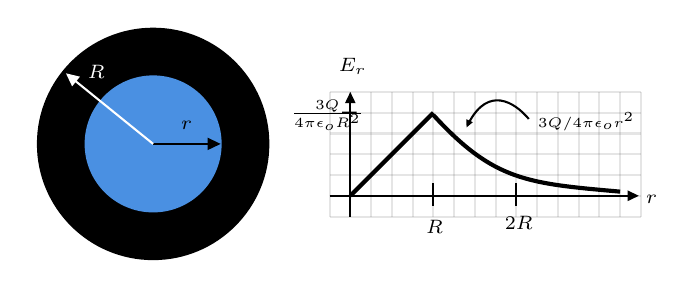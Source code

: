 

\tikzset{every picture/.style={line width=0.75pt}} %set default line width to 0.75pt        

\begin{tikzpicture}[x=0.75pt,y=0.75pt,yscale=-1,xscale=1]
%uncomment if require: \path (0,128); %set diagram left start at 0, and has height of 128

%Shape: Circle [id:dp5503107971130872] 
\draw  [fill={rgb, 255:red, 0; green, 0; blue, 0 }  ,fill opacity=1 ][line width=1.5]  (10,65) .. controls (10,34.62) and (34.62,10) .. (65,10) .. controls (95.38,10) and (120,34.62) .. (120,65) .. controls (120,95.38) and (95.38,120) .. (65,120) .. controls (34.62,120) and (10,95.38) .. (10,65) -- cycle ;
%Shape: Circle [id:dp32051685234055705] 
\draw  [color={rgb, 255:red, 74; green, 144; blue, 226 }  ,draw opacity=1 ][fill={rgb, 255:red, 74; green, 144; blue, 226 }  ,fill opacity=1 ] (32.49,65) .. controls (32.49,47.04) and (47.04,32.49) .. (65,32.49) .. controls (82.96,32.49) and (97.51,47.04) .. (97.51,65) .. controls (97.51,82.96) and (82.96,97.51) .. (65,97.51) .. controls (47.04,97.51) and (32.49,82.96) .. (32.49,65) -- cycle ;
%Straight Lines [id:da42713173651396663] 
\draw    (65,65) -- (94.51,65) ;
\draw [shift={(97.51,65)}, rotate = 180] [fill={rgb, 255:red, 0; green, 0; blue, 0 }  ][line width=0.08]  [draw opacity=0] (6.25,-3) -- (0,0) -- (6.25,3) -- cycle    ;
%Straight Lines [id:da005358605665299221] 
\draw [color={rgb, 255:red, 255; green, 255; blue, 255 }  ,draw opacity=1 ]   (65,65) -- (25.33,32.89) ;
\draw [shift={(23,31)}, rotate = 38.99] [fill={rgb, 255:red, 255; green, 255; blue, 255 }  ,fill opacity=1 ][line width=0.08]  [draw opacity=0] (6.25,-3) -- (0,0) -- (6.25,3) -- cycle    ;
%Shape: Grid [id:dp2676919135559914] 
\draw  [draw opacity=0] (150,40) -- (300,40) -- (300,100) -- (150,100) -- cycle ; \draw  [color={rgb, 255:red, 0; green, 0; blue, 0 }  ,draw opacity=0.1 ] (150,40) -- (150,100)(160,40) -- (160,100)(170,40) -- (170,100)(180,40) -- (180,100)(190,40) -- (190,100)(200,40) -- (200,100)(210,40) -- (210,100)(220,40) -- (220,100)(230,40) -- (230,100)(240,40) -- (240,100)(250,40) -- (250,100)(260,40) -- (260,100)(270,40) -- (270,100)(280,40) -- (280,100)(290,40) -- (290,100) ; \draw  [color={rgb, 255:red, 0; green, 0; blue, 0 }  ,draw opacity=0.1 ] (150,40) -- (300,40)(150,50) -- (300,50)(150,60) -- (300,60)(150,70) -- (300,70)(150,80) -- (300,80)(150,90) -- (300,90) ; \draw  [color={rgb, 255:red, 0; green, 0; blue, 0 }  ,draw opacity=0.1 ]  ;
%Straight Lines [id:da048968141327495385] 
\draw [color={rgb, 255:red, 0; green, 0; blue, 0 }  ,draw opacity=0.1 ]   (150,100) -- (300,100) ;
%Straight Lines [id:da6975898717560363] 
\draw [color={rgb, 255:red, 0; green, 0; blue, 0 }  ,draw opacity=0.1 ]   (300,100) -- (300,40) ;

%Straight Lines [id:da16589052435939] 
\draw    (160,43) -- (160,100) ;
\draw [shift={(160,40)}, rotate = 90] [fill={rgb, 255:red, 0; green, 0; blue, 0 }  ][line width=0.08]  [draw opacity=0] (5.36,-2.57) -- (0,0) -- (5.36,2.57) -- cycle    ;
%Straight Lines [id:da3639973130999803] 
\draw [color={rgb, 255:red, 0; green, 0; blue, 0 }  ,draw opacity=1 ]   (150,90) -- (296,90) ;
\draw [shift={(299,90)}, rotate = 180] [fill={rgb, 255:red, 0; green, 0; blue, 0 }  ,fill opacity=1 ][line width=0.08]  [draw opacity=0] (5.36,-2.57) -- (0,0) -- (5.36,2.57) -- cycle    ;
%Straight Lines [id:da8173305571063474] 
\draw    (200,84) -- (200,95) ;
%Straight Lines [id:da13062825364493413] 
\draw    (163,50) -- (156,49.98) ;
%Straight Lines [id:da0025078863959338005] 
\draw    (240,84) -- (240,95) ;
%Straight Lines [id:da5973045011017477] 
\draw [line width=1.5]    (160,90) -- (200,50) ;
%Curve Lines [id:da8811897349586733] 
\draw [line width=1.5]    (200,51.07) .. controls (229.2,82.91) and (245.2,84.01) .. (290,88) ;
%Curve Lines [id:da6108543060953597] 
\draw    (217.41,54.25) .. controls (226.49,37.63) and (238.59,44.24) .. (246,52.97) ;
\draw [shift={(216,57.07)}, rotate = 294.56] [fill={rgb, 255:red, 0; green, 0; blue, 0 }  ][line width=0.08]  [draw opacity=0] (3.57,-1.72) -- (0,0) -- (3.57,1.72) -- cycle    ;

% Text Node
\draw (32,25.4) node [anchor=north west][inner sep=0.75pt]  [font=\scriptsize,color={rgb, 255:red, 255; green, 255; blue, 255 }  ,opacity=1 ]  {$R$};
% Text Node
\draw (77,52.4) node [anchor=north west][inner sep=0.75pt]  [font=\scriptsize]  {$r$};
% Text Node
\draw (195,100.4) node [anchor=north west][inner sep=0.75pt]  [font=\scriptsize]  {$R$};
% Text Node
\draw (301,88.4) node [anchor=north west][inner sep=0.75pt]  [font=\scriptsize]  {$r$};
% Text Node
\draw (233,98.4) node [anchor=north west][inner sep=0.75pt]  [font=\scriptsize]  {$2R$};
% Text Node
\draw (153,22.4) node [anchor=north west][inner sep=0.75pt]  [font=\scriptsize]  {$E_{r}$};
% Text Node
\draw (130,42.4) node [anchor=north west][inner sep=0.75pt]  [font=\tiny]  {$\frac{3Q}{4\pi \epsilon _{o} R^{2}}$};
% Text Node
\draw (249,48.37) node [anchor=north west][inner sep=0.75pt]  [font=\tiny]  {$3Q/4\pi \epsilon _{o} r^{2}$};


\end{tikzpicture}
